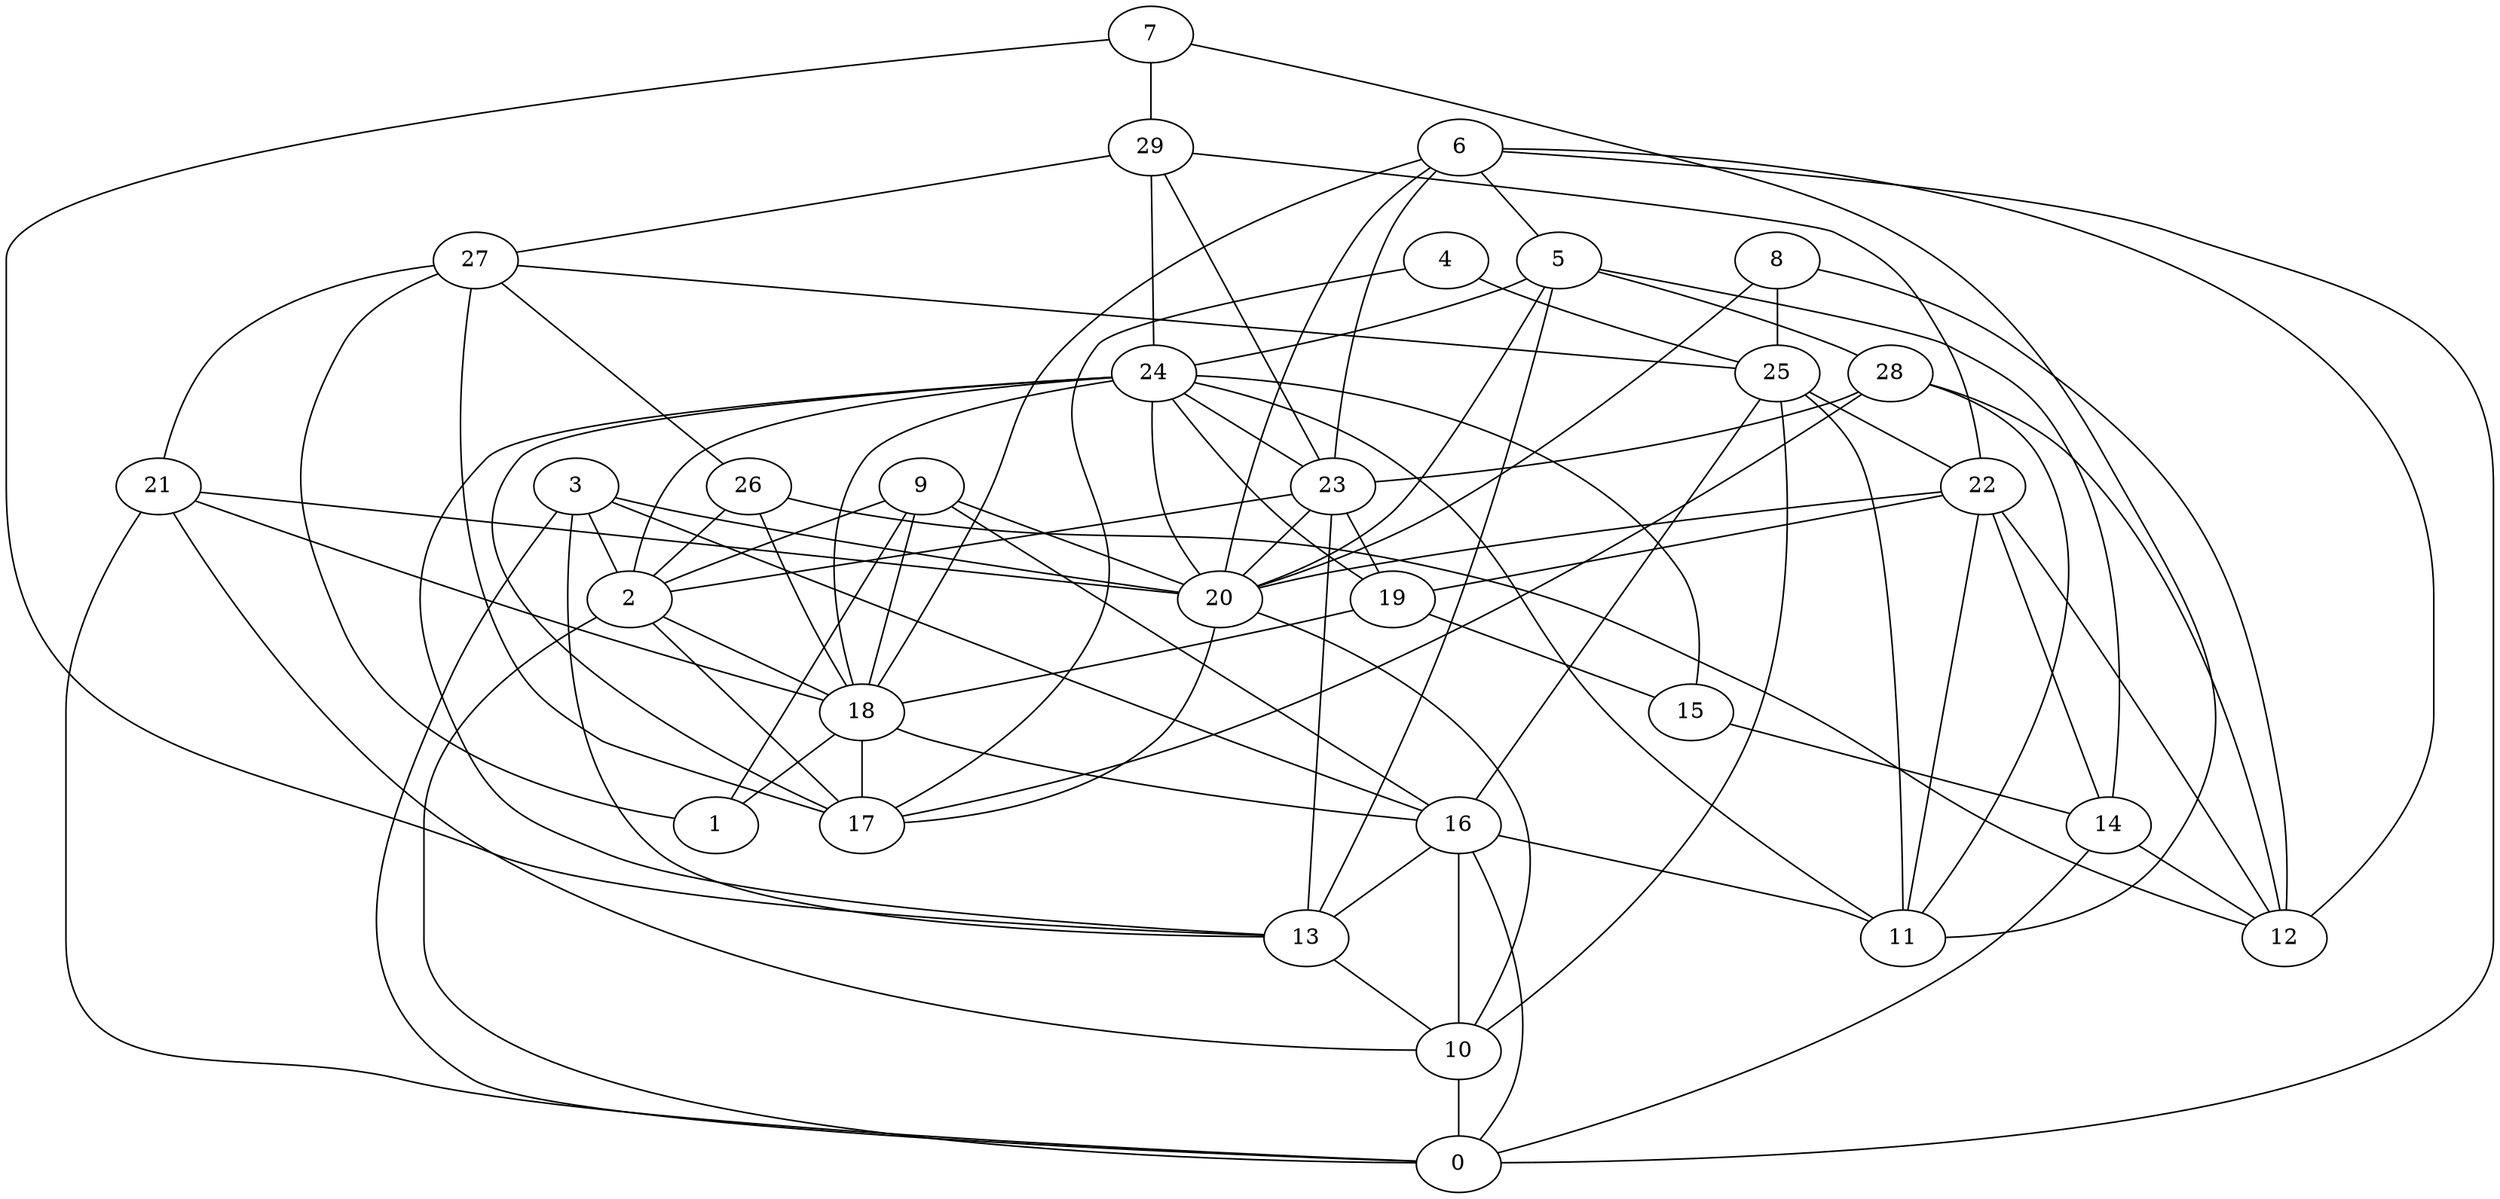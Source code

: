 digraph GG_graph {

subgraph G_graph {
edge [color = black]
"4" -> "17" [dir = none]
"19" -> "18" [dir = none]
"27" -> "1" [dir = none]
"10" -> "0" [dir = none]
"7" -> "29" [dir = none]
"28" -> "23" [dir = none]
"8" -> "12" [dir = none]
"8" -> "20" [dir = none]
"16" -> "11" [dir = none]
"16" -> "10" [dir = none]
"6" -> "0" [dir = none]
"3" -> "13" [dir = none]
"3" -> "0" [dir = none]
"9" -> "20" [dir = none]
"22" -> "20" [dir = none]
"29" -> "27" [dir = none]
"29" -> "23" [dir = none]
"24" -> "15" [dir = none]
"24" -> "17" [dir = none]
"24" -> "20" [dir = none]
"20" -> "10" [dir = none]
"23" -> "19" [dir = none]
"23" -> "20" [dir = none]
"21" -> "10" [dir = none]
"5" -> "14" [dir = none]
"5" -> "20" [dir = none]
"2" -> "18" [dir = none]
"25" -> "16" [dir = none]
"26" -> "12" [dir = none]
"16" -> "13" [dir = none]
"15" -> "14" [dir = none]
"26" -> "2" [dir = none]
"24" -> "19" [dir = none]
"2" -> "17" [dir = none]
"7" -> "13" [dir = none]
"24" -> "23" [dir = none]
"21" -> "20" [dir = none]
"9" -> "18" [dir = none]
"26" -> "18" [dir = none]
"25" -> "11" [dir = none]
"5" -> "13" [dir = none]
"6" -> "20" [dir = none]
"18" -> "1" [dir = none]
"3" -> "16" [dir = none]
"28" -> "12" [dir = none]
"18" -> "16" [dir = none]
"3" -> "2" [dir = none]
"19" -> "15" [dir = none]
"22" -> "19" [dir = none]
"23" -> "2" [dir = none]
"22" -> "14" [dir = none]
"9" -> "1" [dir = none]
"27" -> "26" [dir = none]
"21" -> "18" [dir = none]
"6" -> "23" [dir = none]
"6" -> "5" [dir = none]
"20" -> "17" [dir = none]
"28" -> "11" [dir = none]
"3" -> "20" [dir = none]
"28" -> "17" [dir = none]
"24" -> "11" [dir = none]
"22" -> "11" [dir = none]
"13" -> "10" [dir = none]
"27" -> "25" [dir = none]
"24" -> "13" [dir = none]
"6" -> "12" [dir = none]
"27" -> "17" [dir = none]
"25" -> "10" [dir = none]
"9" -> "2" [dir = none]
"25" -> "22" [dir = none]
"14" -> "12" [dir = none]
"9" -> "16" [dir = none]
"5" -> "24" [dir = none]
"16" -> "0" [dir = none]
"29" -> "22" [dir = none]
"18" -> "17" [dir = none]
"24" -> "18" [dir = none]
"2" -> "0" [dir = none]
"22" -> "12" [dir = none]
"4" -> "25" [dir = none]
"14" -> "0" [dir = none]
"6" -> "18" [dir = none]
"7" -> "11" [dir = none]
"29" -> "24" [dir = none]
"8" -> "25" [dir = none]
"27" -> "21" [dir = none]
"23" -> "13" [dir = none]
"5" -> "28" [dir = none]
"24" -> "2" [dir = none]
"21" -> "0" [dir = none]
}

}
